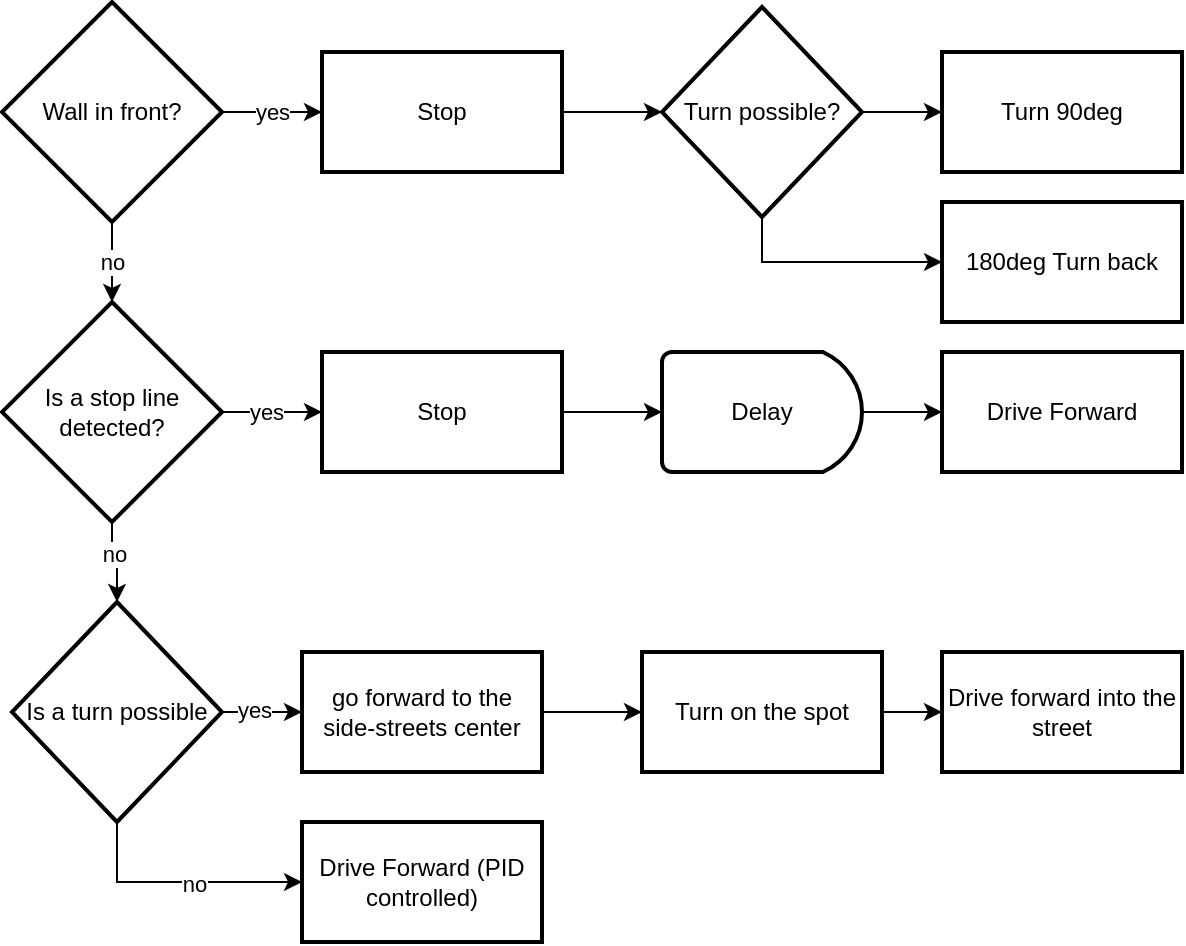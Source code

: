 <mxfile version="17.4.2" type="github">
  <diagram id="NdA9KL4M1A4Z1aguvm-m" name="Page-1">
    <mxGraphModel dx="1153" dy="596" grid="1" gridSize="10" guides="1" tooltips="1" connect="1" arrows="1" fold="1" page="1" pageScale="1" pageWidth="827" pageHeight="1169" math="0" shadow="0">
      <root>
        <mxCell id="0" />
        <mxCell id="1" parent="0" />
        <mxCell id="F4AEaUo94V6aJ_GK0tAD-5" value="yes" style="edgeStyle=orthogonalEdgeStyle;rounded=0;orthogonalLoop=1;jettySize=auto;html=1;" edge="1" parent="1" source="F4AEaUo94V6aJ_GK0tAD-2" target="F4AEaUo94V6aJ_GK0tAD-4">
          <mxGeometry relative="1" as="geometry" />
        </mxCell>
        <mxCell id="F4AEaUo94V6aJ_GK0tAD-7" value="no" style="edgeStyle=orthogonalEdgeStyle;rounded=0;orthogonalLoop=1;jettySize=auto;html=1;entryX=0.5;entryY=0;entryDx=0;entryDy=0;entryPerimeter=0;" edge="1" parent="1" source="F4AEaUo94V6aJ_GK0tAD-2" target="F4AEaUo94V6aJ_GK0tAD-6">
          <mxGeometry relative="1" as="geometry">
            <mxPoint x="230" y="329" as="sourcePoint" />
            <mxPoint x="230" y="369" as="targetPoint" />
          </mxGeometry>
        </mxCell>
        <mxCell id="F4AEaUo94V6aJ_GK0tAD-2" value="Wall in front?" style="strokeWidth=2;html=1;shape=mxgraph.flowchart.decision;whiteSpace=wrap;" vertex="1" parent="1">
          <mxGeometry x="160" y="190" width="110" height="110" as="geometry" />
        </mxCell>
        <mxCell id="F4AEaUo94V6aJ_GK0tAD-30" value="" style="edgeStyle=orthogonalEdgeStyle;rounded=0;orthogonalLoop=1;jettySize=auto;html=1;" edge="1" parent="1" source="F4AEaUo94V6aJ_GK0tAD-4" target="F4AEaUo94V6aJ_GK0tAD-28">
          <mxGeometry relative="1" as="geometry" />
        </mxCell>
        <mxCell id="F4AEaUo94V6aJ_GK0tAD-4" value="Stop" style="whiteSpace=wrap;html=1;strokeWidth=2;" vertex="1" parent="1">
          <mxGeometry x="320" y="215" width="120" height="60" as="geometry" />
        </mxCell>
        <mxCell id="F4AEaUo94V6aJ_GK0tAD-9" value="" style="edgeStyle=orthogonalEdgeStyle;rounded=0;orthogonalLoop=1;jettySize=auto;html=1;" edge="1" parent="1" source="F4AEaUo94V6aJ_GK0tAD-6" target="F4AEaUo94V6aJ_GK0tAD-8">
          <mxGeometry relative="1" as="geometry" />
        </mxCell>
        <mxCell id="F4AEaUo94V6aJ_GK0tAD-27" value="yes" style="edgeLabel;html=1;align=center;verticalAlign=middle;resizable=0;points=[];" vertex="1" connectable="0" parent="F4AEaUo94V6aJ_GK0tAD-9">
          <mxGeometry x="-0.135" relative="1" as="geometry">
            <mxPoint as="offset" />
          </mxGeometry>
        </mxCell>
        <mxCell id="F4AEaUo94V6aJ_GK0tAD-40" value="" style="edgeStyle=orthogonalEdgeStyle;rounded=0;orthogonalLoop=1;jettySize=auto;html=1;" edge="1" parent="1" source="F4AEaUo94V6aJ_GK0tAD-6" target="F4AEaUo94V6aJ_GK0tAD-39">
          <mxGeometry relative="1" as="geometry" />
        </mxCell>
        <mxCell id="F4AEaUo94V6aJ_GK0tAD-41" value="no" style="edgeLabel;html=1;align=center;verticalAlign=middle;resizable=0;points=[];" vertex="1" connectable="0" parent="F4AEaUo94V6aJ_GK0tAD-40">
          <mxGeometry x="-0.236" y="1" relative="1" as="geometry">
            <mxPoint as="offset" />
          </mxGeometry>
        </mxCell>
        <mxCell id="F4AEaUo94V6aJ_GK0tAD-6" value="Is a stop line detected?" style="strokeWidth=2;html=1;shape=mxgraph.flowchart.decision;whiteSpace=wrap;" vertex="1" parent="1">
          <mxGeometry x="160" y="340" width="110" height="110" as="geometry" />
        </mxCell>
        <mxCell id="F4AEaUo94V6aJ_GK0tAD-36" value="" style="edgeStyle=orthogonalEdgeStyle;rounded=0;orthogonalLoop=1;jettySize=auto;html=1;" edge="1" parent="1" source="F4AEaUo94V6aJ_GK0tAD-8" target="F4AEaUo94V6aJ_GK0tAD-35">
          <mxGeometry relative="1" as="geometry" />
        </mxCell>
        <mxCell id="F4AEaUo94V6aJ_GK0tAD-8" value="Stop" style="whiteSpace=wrap;html=1;strokeWidth=2;" vertex="1" parent="1">
          <mxGeometry x="320" y="365" width="120" height="60" as="geometry" />
        </mxCell>
        <mxCell id="F4AEaUo94V6aJ_GK0tAD-32" value="" style="edgeStyle=orthogonalEdgeStyle;rounded=0;orthogonalLoop=1;jettySize=auto;html=1;" edge="1" parent="1" source="F4AEaUo94V6aJ_GK0tAD-28" target="F4AEaUo94V6aJ_GK0tAD-31">
          <mxGeometry relative="1" as="geometry" />
        </mxCell>
        <mxCell id="F4AEaUo94V6aJ_GK0tAD-34" value="" style="edgeStyle=orthogonalEdgeStyle;rounded=0;orthogonalLoop=1;jettySize=auto;html=1;exitX=0.5;exitY=1;exitDx=0;exitDy=0;exitPerimeter=0;entryX=0;entryY=0.5;entryDx=0;entryDy=0;" edge="1" parent="1" source="F4AEaUo94V6aJ_GK0tAD-28" target="F4AEaUo94V6aJ_GK0tAD-33">
          <mxGeometry relative="1" as="geometry" />
        </mxCell>
        <mxCell id="F4AEaUo94V6aJ_GK0tAD-28" value="Turn possible?" style="strokeWidth=2;html=1;shape=mxgraph.flowchart.decision;whiteSpace=wrap;" vertex="1" parent="1">
          <mxGeometry x="490" y="192.5" width="100" height="105" as="geometry" />
        </mxCell>
        <mxCell id="F4AEaUo94V6aJ_GK0tAD-31" value="Turn 90deg" style="whiteSpace=wrap;html=1;strokeWidth=2;" vertex="1" parent="1">
          <mxGeometry x="630" y="215" width="120" height="60" as="geometry" />
        </mxCell>
        <mxCell id="F4AEaUo94V6aJ_GK0tAD-33" value="180deg Turn back" style="whiteSpace=wrap;html=1;strokeWidth=2;" vertex="1" parent="1">
          <mxGeometry x="630" y="290" width="120" height="60" as="geometry" />
        </mxCell>
        <mxCell id="F4AEaUo94V6aJ_GK0tAD-38" value="" style="edgeStyle=orthogonalEdgeStyle;rounded=0;orthogonalLoop=1;jettySize=auto;html=1;" edge="1" parent="1" source="F4AEaUo94V6aJ_GK0tAD-35" target="F4AEaUo94V6aJ_GK0tAD-37">
          <mxGeometry relative="1" as="geometry" />
        </mxCell>
        <mxCell id="F4AEaUo94V6aJ_GK0tAD-35" value="Delay" style="strokeWidth=2;html=1;shape=mxgraph.flowchart.delay;whiteSpace=wrap;" vertex="1" parent="1">
          <mxGeometry x="490" y="365" width="100" height="60" as="geometry" />
        </mxCell>
        <mxCell id="F4AEaUo94V6aJ_GK0tAD-37" value="Drive Forward" style="whiteSpace=wrap;html=1;strokeWidth=2;" vertex="1" parent="1">
          <mxGeometry x="630" y="365" width="120" height="60" as="geometry" />
        </mxCell>
        <mxCell id="F4AEaUo94V6aJ_GK0tAD-43" value="" style="edgeStyle=orthogonalEdgeStyle;rounded=0;orthogonalLoop=1;jettySize=auto;html=1;" edge="1" parent="1" source="F4AEaUo94V6aJ_GK0tAD-39" target="F4AEaUo94V6aJ_GK0tAD-42">
          <mxGeometry relative="1" as="geometry" />
        </mxCell>
        <mxCell id="F4AEaUo94V6aJ_GK0tAD-44" value="yes" style="edgeLabel;html=1;align=center;verticalAlign=middle;resizable=0;points=[];" vertex="1" connectable="0" parent="F4AEaUo94V6aJ_GK0tAD-43">
          <mxGeometry x="-0.223" y="1" relative="1" as="geometry">
            <mxPoint as="offset" />
          </mxGeometry>
        </mxCell>
        <mxCell id="F4AEaUo94V6aJ_GK0tAD-54" value="" style="edgeStyle=orthogonalEdgeStyle;rounded=0;orthogonalLoop=1;jettySize=auto;html=1;entryX=0;entryY=0.5;entryDx=0;entryDy=0;exitX=0.5;exitY=1;exitDx=0;exitDy=0;exitPerimeter=0;" edge="1" parent="1" source="F4AEaUo94V6aJ_GK0tAD-39" target="F4AEaUo94V6aJ_GK0tAD-45">
          <mxGeometry relative="1" as="geometry">
            <mxPoint x="217.5" y="735" as="targetPoint" />
          </mxGeometry>
        </mxCell>
        <mxCell id="F4AEaUo94V6aJ_GK0tAD-55" value="no" style="edgeLabel;html=1;align=center;verticalAlign=middle;resizable=0;points=[];" vertex="1" connectable="0" parent="F4AEaUo94V6aJ_GK0tAD-54">
          <mxGeometry x="0.121" y="-1" relative="1" as="geometry">
            <mxPoint as="offset" />
          </mxGeometry>
        </mxCell>
        <mxCell id="F4AEaUo94V6aJ_GK0tAD-39" value="Is a turn possible" style="strokeWidth=2;html=1;shape=mxgraph.flowchart.decision;whiteSpace=wrap;" vertex="1" parent="1">
          <mxGeometry x="165" y="490" width="105" height="110" as="geometry" />
        </mxCell>
        <mxCell id="F4AEaUo94V6aJ_GK0tAD-50" value="" style="edgeStyle=orthogonalEdgeStyle;rounded=0;orthogonalLoop=1;jettySize=auto;html=1;" edge="1" parent="1" source="F4AEaUo94V6aJ_GK0tAD-42" target="F4AEaUo94V6aJ_GK0tAD-49">
          <mxGeometry relative="1" as="geometry" />
        </mxCell>
        <mxCell id="F4AEaUo94V6aJ_GK0tAD-42" value="go forward to the side-streets center" style="whiteSpace=wrap;html=1;strokeWidth=2;" vertex="1" parent="1">
          <mxGeometry x="310" y="515" width="120" height="60" as="geometry" />
        </mxCell>
        <mxCell id="F4AEaUo94V6aJ_GK0tAD-45" value="Drive Forward (PID controlled)" style="whiteSpace=wrap;html=1;strokeWidth=2;" vertex="1" parent="1">
          <mxGeometry x="310" y="600" width="120" height="60" as="geometry" />
        </mxCell>
        <mxCell id="F4AEaUo94V6aJ_GK0tAD-52" value="" style="edgeStyle=orthogonalEdgeStyle;rounded=0;orthogonalLoop=1;jettySize=auto;html=1;" edge="1" parent="1" source="F4AEaUo94V6aJ_GK0tAD-49" target="F4AEaUo94V6aJ_GK0tAD-51">
          <mxGeometry relative="1" as="geometry" />
        </mxCell>
        <mxCell id="F4AEaUo94V6aJ_GK0tAD-49" value="Turn on the spot" style="whiteSpace=wrap;html=1;strokeWidth=2;" vertex="1" parent="1">
          <mxGeometry x="480" y="515" width="120" height="60" as="geometry" />
        </mxCell>
        <mxCell id="F4AEaUo94V6aJ_GK0tAD-51" value="Drive forward into the street" style="whiteSpace=wrap;html=1;strokeWidth=2;" vertex="1" parent="1">
          <mxGeometry x="630" y="515" width="120" height="60" as="geometry" />
        </mxCell>
      </root>
    </mxGraphModel>
  </diagram>
</mxfile>
